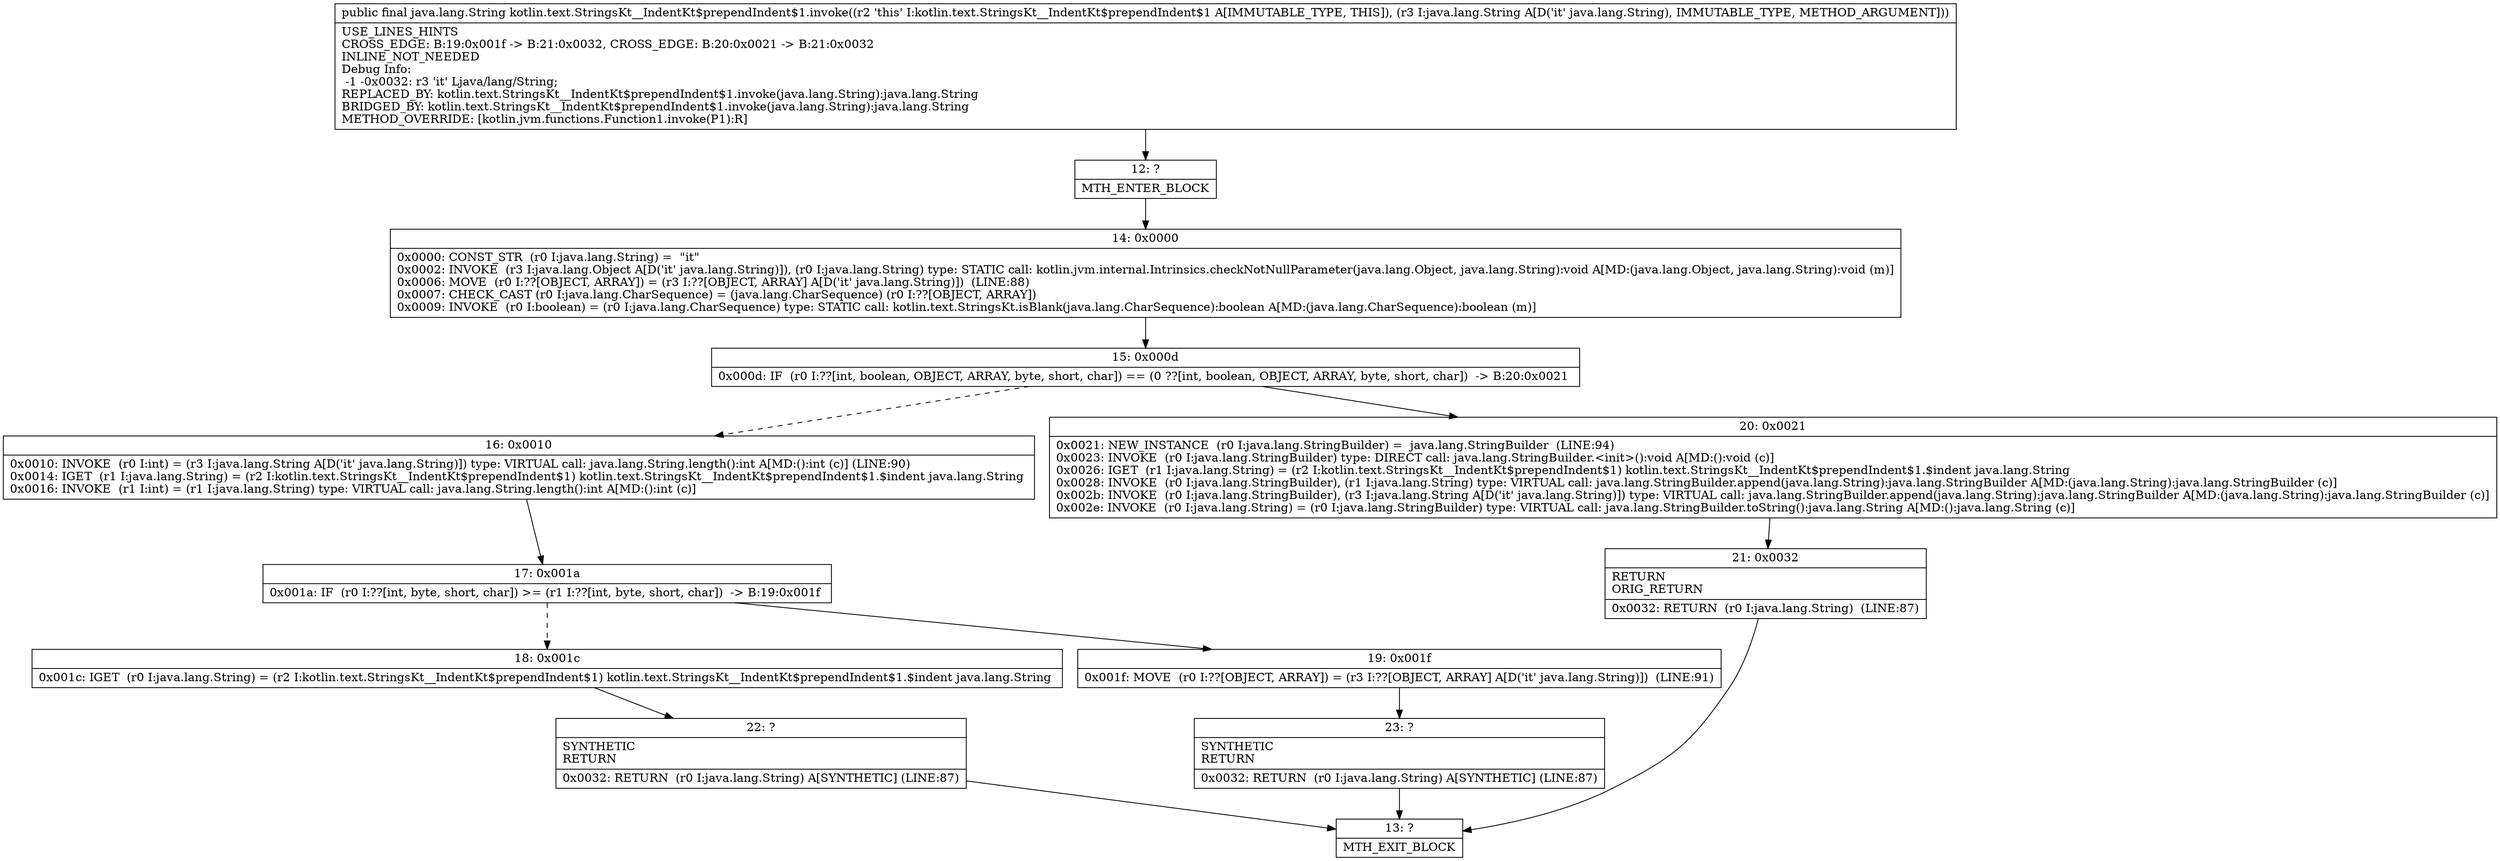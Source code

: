 digraph "CFG forkotlin.text.StringsKt__IndentKt$prependIndent$1.invoke(Ljava\/lang\/String;)Ljava\/lang\/String;" {
Node_12 [shape=record,label="{12\:\ ?|MTH_ENTER_BLOCK\l}"];
Node_14 [shape=record,label="{14\:\ 0x0000|0x0000: CONST_STR  (r0 I:java.lang.String) =  \"it\" \l0x0002: INVOKE  (r3 I:java.lang.Object A[D('it' java.lang.String)]), (r0 I:java.lang.String) type: STATIC call: kotlin.jvm.internal.Intrinsics.checkNotNullParameter(java.lang.Object, java.lang.String):void A[MD:(java.lang.Object, java.lang.String):void (m)]\l0x0006: MOVE  (r0 I:??[OBJECT, ARRAY]) = (r3 I:??[OBJECT, ARRAY] A[D('it' java.lang.String)])  (LINE:88)\l0x0007: CHECK_CAST (r0 I:java.lang.CharSequence) = (java.lang.CharSequence) (r0 I:??[OBJECT, ARRAY]) \l0x0009: INVOKE  (r0 I:boolean) = (r0 I:java.lang.CharSequence) type: STATIC call: kotlin.text.StringsKt.isBlank(java.lang.CharSequence):boolean A[MD:(java.lang.CharSequence):boolean (m)]\l}"];
Node_15 [shape=record,label="{15\:\ 0x000d|0x000d: IF  (r0 I:??[int, boolean, OBJECT, ARRAY, byte, short, char]) == (0 ??[int, boolean, OBJECT, ARRAY, byte, short, char])  \-\> B:20:0x0021 \l}"];
Node_16 [shape=record,label="{16\:\ 0x0010|0x0010: INVOKE  (r0 I:int) = (r3 I:java.lang.String A[D('it' java.lang.String)]) type: VIRTUAL call: java.lang.String.length():int A[MD:():int (c)] (LINE:90)\l0x0014: IGET  (r1 I:java.lang.String) = (r2 I:kotlin.text.StringsKt__IndentKt$prependIndent$1) kotlin.text.StringsKt__IndentKt$prependIndent$1.$indent java.lang.String \l0x0016: INVOKE  (r1 I:int) = (r1 I:java.lang.String) type: VIRTUAL call: java.lang.String.length():int A[MD:():int (c)]\l}"];
Node_17 [shape=record,label="{17\:\ 0x001a|0x001a: IF  (r0 I:??[int, byte, short, char]) \>= (r1 I:??[int, byte, short, char])  \-\> B:19:0x001f \l}"];
Node_18 [shape=record,label="{18\:\ 0x001c|0x001c: IGET  (r0 I:java.lang.String) = (r2 I:kotlin.text.StringsKt__IndentKt$prependIndent$1) kotlin.text.StringsKt__IndentKt$prependIndent$1.$indent java.lang.String \l}"];
Node_22 [shape=record,label="{22\:\ ?|SYNTHETIC\lRETURN\l|0x0032: RETURN  (r0 I:java.lang.String) A[SYNTHETIC] (LINE:87)\l}"];
Node_13 [shape=record,label="{13\:\ ?|MTH_EXIT_BLOCK\l}"];
Node_19 [shape=record,label="{19\:\ 0x001f|0x001f: MOVE  (r0 I:??[OBJECT, ARRAY]) = (r3 I:??[OBJECT, ARRAY] A[D('it' java.lang.String)])  (LINE:91)\l}"];
Node_23 [shape=record,label="{23\:\ ?|SYNTHETIC\lRETURN\l|0x0032: RETURN  (r0 I:java.lang.String) A[SYNTHETIC] (LINE:87)\l}"];
Node_20 [shape=record,label="{20\:\ 0x0021|0x0021: NEW_INSTANCE  (r0 I:java.lang.StringBuilder) =  java.lang.StringBuilder  (LINE:94)\l0x0023: INVOKE  (r0 I:java.lang.StringBuilder) type: DIRECT call: java.lang.StringBuilder.\<init\>():void A[MD:():void (c)]\l0x0026: IGET  (r1 I:java.lang.String) = (r2 I:kotlin.text.StringsKt__IndentKt$prependIndent$1) kotlin.text.StringsKt__IndentKt$prependIndent$1.$indent java.lang.String \l0x0028: INVOKE  (r0 I:java.lang.StringBuilder), (r1 I:java.lang.String) type: VIRTUAL call: java.lang.StringBuilder.append(java.lang.String):java.lang.StringBuilder A[MD:(java.lang.String):java.lang.StringBuilder (c)]\l0x002b: INVOKE  (r0 I:java.lang.StringBuilder), (r3 I:java.lang.String A[D('it' java.lang.String)]) type: VIRTUAL call: java.lang.StringBuilder.append(java.lang.String):java.lang.StringBuilder A[MD:(java.lang.String):java.lang.StringBuilder (c)]\l0x002e: INVOKE  (r0 I:java.lang.String) = (r0 I:java.lang.StringBuilder) type: VIRTUAL call: java.lang.StringBuilder.toString():java.lang.String A[MD:():java.lang.String (c)]\l}"];
Node_21 [shape=record,label="{21\:\ 0x0032|RETURN\lORIG_RETURN\l|0x0032: RETURN  (r0 I:java.lang.String)  (LINE:87)\l}"];
MethodNode[shape=record,label="{public final java.lang.String kotlin.text.StringsKt__IndentKt$prependIndent$1.invoke((r2 'this' I:kotlin.text.StringsKt__IndentKt$prependIndent$1 A[IMMUTABLE_TYPE, THIS]), (r3 I:java.lang.String A[D('it' java.lang.String), IMMUTABLE_TYPE, METHOD_ARGUMENT]))  | USE_LINES_HINTS\lCROSS_EDGE: B:19:0x001f \-\> B:21:0x0032, CROSS_EDGE: B:20:0x0021 \-\> B:21:0x0032\lINLINE_NOT_NEEDED\lDebug Info:\l  \-1 \-0x0032: r3 'it' Ljava\/lang\/String;\lREPLACED_BY: kotlin.text.StringsKt__IndentKt$prependIndent$1.invoke(java.lang.String):java.lang.String\lBRIDGED_BY: kotlin.text.StringsKt__IndentKt$prependIndent$1.invoke(java.lang.String):java.lang.String\lMETHOD_OVERRIDE: [kotlin.jvm.functions.Function1.invoke(P1):R]\l}"];
MethodNode -> Node_12;Node_12 -> Node_14;
Node_14 -> Node_15;
Node_15 -> Node_16[style=dashed];
Node_15 -> Node_20;
Node_16 -> Node_17;
Node_17 -> Node_18[style=dashed];
Node_17 -> Node_19;
Node_18 -> Node_22;
Node_22 -> Node_13;
Node_19 -> Node_23;
Node_23 -> Node_13;
Node_20 -> Node_21;
Node_21 -> Node_13;
}

